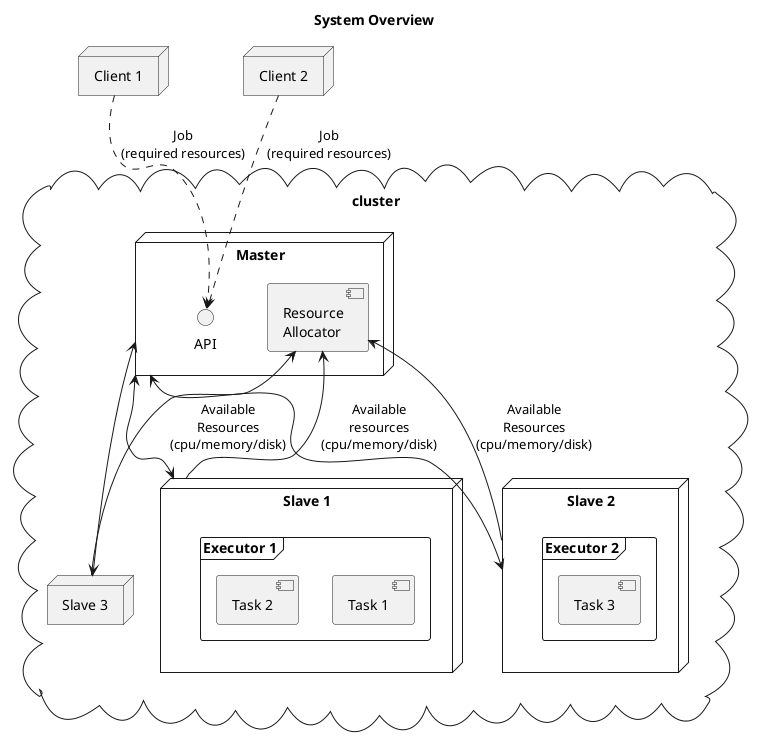 @startuml

title System Overview

node "Client 1" as C1
node "Client 2" as C2

cloud "cluster" {
  node Master as M {
    interface API as iface_SchedApi
    [Resource\nAllocator] as comp_Allocator
  }
  node "Slave 1" as S1 {
    frame "Executor 1" {
      [Task 1]
      [Task 2]
    }
  }
  node "Slave 2" as S2 {
    frame "Executor 2" {
      [Task 3]
    }
  }
  node "Slave 3" as S3 {
  }

  S1 -up-> comp_Allocator : Available\nresources\n(cpu/memory/disk)
  S2 -up-> comp_Allocator : Available\nResources\n(cpu/memory/disk)
  S3 -up-> comp_Allocator : Available\nResources\n(cpu/memory/disk)

  S1 <-up-> M
  S2 <-up-> M
  S3 <-up-> M
}

C1 .down.> iface_SchedApi : "Job\n(required resources)"
C2 .down.> iface_SchedApi : "Job\n(required resources)"

@enduml
